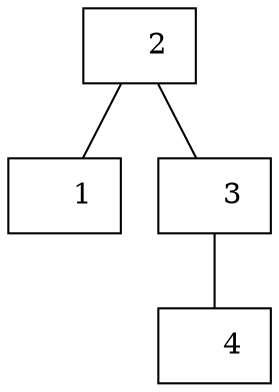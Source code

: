graph{
node [shape=box];
     2 [label="    2"];
     2 --     1;
     2 --     3;
     1 [label="    1"];
     3 [label="    3"];
     3 --     4;
     4 [label="    4"];
}
